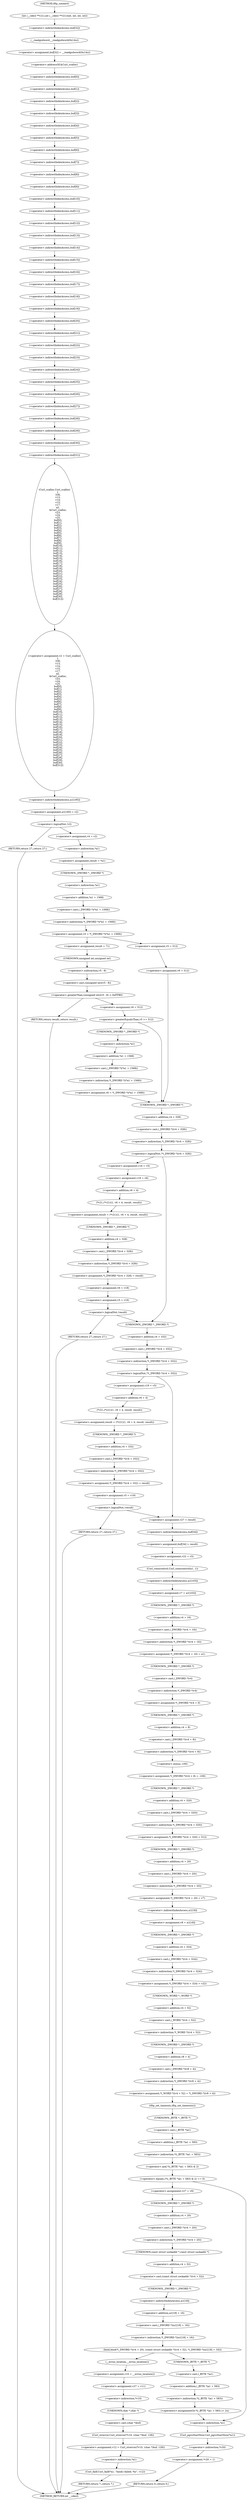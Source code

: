 digraph tftp_connect {  
"1000151" [label = "(int (__cdecl **v21),int (__cdecl **v21)(int, int, int, int))" ]
"1000162" [label = "(<operator>.assignment,buf[32] = __readgsdword(0x14u))" ]
"1000163" [label = "(<operator>.indirectIndexAccess,buf[32])" ]
"1000166" [label = "(__readgsdword,__readgsdword(0x14u))" ]
"1000168" [label = "(<operator>.assignment,v2 = Curl_ccalloc(\n         1,\n         336,\n         v13,\n         v14,\n         v15,\n         v17,\n         a2,\n         &Curl_ccalloc,\n         v23,\n         v24,\n         v25,\n         buf[0],\n         buf[1],\n         buf[2],\n         buf[3],\n         buf[4],\n         buf[5],\n         buf[6],\n         buf[7],\n         buf[8],\n         buf[9],\n         buf[10],\n         buf[11],\n         buf[12],\n         buf[13],\n         buf[14],\n         buf[15],\n         buf[16],\n         buf[17],\n         buf[18],\n         buf[19],\n         buf[20],\n         buf[21],\n         buf[22],\n         buf[23],\n         buf[24],\n         buf[25],\n         buf[26],\n         buf[27],\n         buf[28],\n         buf[29],\n         buf[30],\n         buf[31]))" ]
"1000170" [label = "(Curl_ccalloc,Curl_ccalloc(\n         1,\n         336,\n         v13,\n         v14,\n         v15,\n         v17,\n         a2,\n         &Curl_ccalloc,\n         v23,\n         v24,\n         v25,\n         buf[0],\n         buf[1],\n         buf[2],\n         buf[3],\n         buf[4],\n         buf[5],\n         buf[6],\n         buf[7],\n         buf[8],\n         buf[9],\n         buf[10],\n         buf[11],\n         buf[12],\n         buf[13],\n         buf[14],\n         buf[15],\n         buf[16],\n         buf[17],\n         buf[18],\n         buf[19],\n         buf[20],\n         buf[21],\n         buf[22],\n         buf[23],\n         buf[24],\n         buf[25],\n         buf[26],\n         buf[27],\n         buf[28],\n         buf[29],\n         buf[30],\n         buf[31]))" ]
"1000178" [label = "(<operator>.addressOf,&Curl_ccalloc)" ]
"1000183" [label = "(<operator>.indirectIndexAccess,buf[0])" ]
"1000186" [label = "(<operator>.indirectIndexAccess,buf[1])" ]
"1000189" [label = "(<operator>.indirectIndexAccess,buf[2])" ]
"1000192" [label = "(<operator>.indirectIndexAccess,buf[3])" ]
"1000195" [label = "(<operator>.indirectIndexAccess,buf[4])" ]
"1000198" [label = "(<operator>.indirectIndexAccess,buf[5])" ]
"1000201" [label = "(<operator>.indirectIndexAccess,buf[6])" ]
"1000204" [label = "(<operator>.indirectIndexAccess,buf[7])" ]
"1000207" [label = "(<operator>.indirectIndexAccess,buf[8])" ]
"1000210" [label = "(<operator>.indirectIndexAccess,buf[9])" ]
"1000213" [label = "(<operator>.indirectIndexAccess,buf[10])" ]
"1000216" [label = "(<operator>.indirectIndexAccess,buf[11])" ]
"1000219" [label = "(<operator>.indirectIndexAccess,buf[12])" ]
"1000222" [label = "(<operator>.indirectIndexAccess,buf[13])" ]
"1000225" [label = "(<operator>.indirectIndexAccess,buf[14])" ]
"1000228" [label = "(<operator>.indirectIndexAccess,buf[15])" ]
"1000231" [label = "(<operator>.indirectIndexAccess,buf[16])" ]
"1000234" [label = "(<operator>.indirectIndexAccess,buf[17])" ]
"1000237" [label = "(<operator>.indirectIndexAccess,buf[18])" ]
"1000240" [label = "(<operator>.indirectIndexAccess,buf[19])" ]
"1000243" [label = "(<operator>.indirectIndexAccess,buf[20])" ]
"1000246" [label = "(<operator>.indirectIndexAccess,buf[21])" ]
"1000249" [label = "(<operator>.indirectIndexAccess,buf[22])" ]
"1000252" [label = "(<operator>.indirectIndexAccess,buf[23])" ]
"1000255" [label = "(<operator>.indirectIndexAccess,buf[24])" ]
"1000258" [label = "(<operator>.indirectIndexAccess,buf[25])" ]
"1000261" [label = "(<operator>.indirectIndexAccess,buf[26])" ]
"1000264" [label = "(<operator>.indirectIndexAccess,buf[27])" ]
"1000267" [label = "(<operator>.indirectIndexAccess,buf[28])" ]
"1000270" [label = "(<operator>.indirectIndexAccess,buf[29])" ]
"1000273" [label = "(<operator>.indirectIndexAccess,buf[30])" ]
"1000276" [label = "(<operator>.indirectIndexAccess,buf[31])" ]
"1000279" [label = "(<operator>.assignment,a1[185] = v2)" ]
"1000280" [label = "(<operator>.indirectIndexAccess,a1[185])" ]
"1000285" [label = "(<operator>.logicalNot,!v2)" ]
"1000287" [label = "(RETURN,return 27;,return 27;)" ]
"1000289" [label = "(<operator>.assignment,v4 = v2)" ]
"1000292" [label = "(<operator>.assignment,result = *a1)" ]
"1000294" [label = "(<operator>.indirection,*a1)" ]
"1000296" [label = "(<operator>.assignment,v5 = *(_DWORD *)(*a1 + 1568))" ]
"1000298" [label = "(<operator>.indirection,*(_DWORD *)(*a1 + 1568))" ]
"1000299" [label = "(<operator>.cast,(_DWORD *)(*a1 + 1568))" ]
"1000300" [label = "(UNKNOWN,_DWORD *,_DWORD *)" ]
"1000301" [label = "(<operator>.addition,*a1 + 1568)" ]
"1000302" [label = "(<operator>.indirection,*a1)" ]
"1000308" [label = "(<operator>.assignment,result = 71)" ]
"1000312" [label = "(<operator>.greaterThan,(unsigned int)(v5 - 8) > 0xFFB0)" ]
"1000313" [label = "(<operator>.cast,(unsigned int)(v5 - 8))" ]
"1000314" [label = "(UNKNOWN,unsigned int,unsigned int)" ]
"1000315" [label = "(<operator>.subtraction,v5 - 8)" ]
"1000319" [label = "(RETURN,return result;,return result;)" ]
"1000321" [label = "(<operator>.assignment,v6 = 512)" ]
"1000325" [label = "(<operator>.greaterEqualsThan,v5 >= 512)" ]
"1000328" [label = "(<operator>.assignment,v6 = *(_DWORD *)(*a1 + 1568))" ]
"1000330" [label = "(<operator>.indirection,*(_DWORD *)(*a1 + 1568))" ]
"1000331" [label = "(<operator>.cast,(_DWORD *)(*a1 + 1568))" ]
"1000332" [label = "(UNKNOWN,_DWORD *,_DWORD *)" ]
"1000333" [label = "(<operator>.addition,*a1 + 1568)" ]
"1000334" [label = "(<operator>.indirection,*a1)" ]
"1000339" [label = "(<operator>.assignment,v5 = 512)" ]
"1000342" [label = "(<operator>.assignment,v6 = 512)" ]
"1000346" [label = "(<operator>.logicalNot,!*(_DWORD *)(v4 + 328))" ]
"1000347" [label = "(<operator>.indirection,*(_DWORD *)(v4 + 328))" ]
"1000348" [label = "(<operator>.cast,(_DWORD *)(v4 + 328))" ]
"1000349" [label = "(UNKNOWN,_DWORD *,_DWORD *)" ]
"1000350" [label = "(<operator>.addition,v4 + 328)" ]
"1000354" [label = "(<operator>.assignment,v16 = v5)" ]
"1000357" [label = "(<operator>.assignment,v18 = v6)" ]
"1000360" [label = "(<operator>.assignment,result = (*v21)(1, v6 + 4, result, result))" ]
"1000362" [label = "(*v21,(*v21)(1, v6 + 4, result, result))" ]
"1000364" [label = "(<operator>.addition,v6 + 4)" ]
"1000369" [label = "(<operator>.assignment,*(_DWORD *)(v4 + 328) = result)" ]
"1000370" [label = "(<operator>.indirection,*(_DWORD *)(v4 + 328))" ]
"1000371" [label = "(<operator>.cast,(_DWORD *)(v4 + 328))" ]
"1000372" [label = "(UNKNOWN,_DWORD *,_DWORD *)" ]
"1000373" [label = "(<operator>.addition,v4 + 328)" ]
"1000377" [label = "(<operator>.assignment,v6 = v18)" ]
"1000380" [label = "(<operator>.assignment,v5 = v16)" ]
"1000384" [label = "(<operator>.logicalNot,!result)" ]
"1000386" [label = "(RETURN,return 27;,return 27;)" ]
"1000389" [label = "(<operator>.logicalNot,!*(_DWORD *)(v4 + 332))" ]
"1000390" [label = "(<operator>.indirection,*(_DWORD *)(v4 + 332))" ]
"1000391" [label = "(<operator>.cast,(_DWORD *)(v4 + 332))" ]
"1000392" [label = "(UNKNOWN,_DWORD *,_DWORD *)" ]
"1000393" [label = "(<operator>.addition,v4 + 332)" ]
"1000397" [label = "(<operator>.assignment,v19 = v5)" ]
"1000400" [label = "(<operator>.assignment,result = (*v21)(1, v6 + 4, result, result))" ]
"1000402" [label = "(*v21,(*v21)(1, v6 + 4, result, result))" ]
"1000404" [label = "(<operator>.addition,v6 + 4)" ]
"1000409" [label = "(<operator>.assignment,*(_DWORD *)(v4 + 332) = result)" ]
"1000410" [label = "(<operator>.indirection,*(_DWORD *)(v4 + 332))" ]
"1000411" [label = "(<operator>.cast,(_DWORD *)(v4 + 332))" ]
"1000412" [label = "(UNKNOWN,_DWORD *,_DWORD *)" ]
"1000413" [label = "(<operator>.addition,v4 + 332)" ]
"1000417" [label = "(<operator>.assignment,v5 = v19)" ]
"1000421" [label = "(<operator>.logicalNot,!result)" ]
"1000423" [label = "(RETURN,return 27;,return 27;)" ]
"1000425" [label = "(<operator>.assignment,v27 = result)" ]
"1000428" [label = "(<operator>.assignment,buf[34] = result)" ]
"1000429" [label = "(<operator>.indirectIndexAccess,buf[34])" ]
"1000433" [label = "(<operator>.assignment,v22 = v5)" ]
"1000436" [label = "(Curl_conncontrol,Curl_conncontrol(a1, 1))" ]
"1000439" [label = "(<operator>.assignment,v7 = a1[103])" ]
"1000441" [label = "(<operator>.indirectIndexAccess,a1[103])" ]
"1000444" [label = "(<operator>.assignment,*(_DWORD *)(v4 + 16) = a1)" ]
"1000445" [label = "(<operator>.indirection,*(_DWORD *)(v4 + 16))" ]
"1000446" [label = "(<operator>.cast,(_DWORD *)(v4 + 16))" ]
"1000447" [label = "(UNKNOWN,_DWORD *,_DWORD *)" ]
"1000448" [label = "(<operator>.addition,v4 + 16)" ]
"1000452" [label = "(<operator>.assignment,*(_DWORD *)v4 = 0)" ]
"1000453" [label = "(<operator>.indirection,*(_DWORD *)v4)" ]
"1000454" [label = "(<operator>.cast,(_DWORD *)v4)" ]
"1000455" [label = "(UNKNOWN,_DWORD *,_DWORD *)" ]
"1000458" [label = "(<operator>.assignment,*(_DWORD *)(v4 + 8) = -100)" ]
"1000459" [label = "(<operator>.indirection,*(_DWORD *)(v4 + 8))" ]
"1000460" [label = "(<operator>.cast,(_DWORD *)(v4 + 8))" ]
"1000461" [label = "(UNKNOWN,_DWORD *,_DWORD *)" ]
"1000462" [label = "(<operator>.addition,v4 + 8)" ]
"1000465" [label = "(<operator>.minus,-100)" ]
"1000467" [label = "(<operator>.assignment,*(_DWORD *)(v4 + 320) = 512)" ]
"1000468" [label = "(<operator>.indirection,*(_DWORD *)(v4 + 320))" ]
"1000469" [label = "(<operator>.cast,(_DWORD *)(v4 + 320))" ]
"1000470" [label = "(UNKNOWN,_DWORD *,_DWORD *)" ]
"1000471" [label = "(<operator>.addition,v4 + 320)" ]
"1000475" [label = "(<operator>.assignment,*(_DWORD *)(v4 + 20) = v7)" ]
"1000476" [label = "(<operator>.indirection,*(_DWORD *)(v4 + 20))" ]
"1000477" [label = "(<operator>.cast,(_DWORD *)(v4 + 20))" ]
"1000478" [label = "(UNKNOWN,_DWORD *,_DWORD *)" ]
"1000479" [label = "(<operator>.addition,v4 + 20)" ]
"1000483" [label = "(<operator>.assignment,v8 = a1[18])" ]
"1000485" [label = "(<operator>.indirectIndexAccess,a1[18])" ]
"1000488" [label = "(<operator>.assignment,*(_DWORD *)(v4 + 324) = v22)" ]
"1000489" [label = "(<operator>.indirection,*(_DWORD *)(v4 + 324))" ]
"1000490" [label = "(<operator>.cast,(_DWORD *)(v4 + 324))" ]
"1000491" [label = "(UNKNOWN,_DWORD *,_DWORD *)" ]
"1000492" [label = "(<operator>.addition,v4 + 324)" ]
"1000496" [label = "(<operator>.assignment,*(_WORD *)(v4 + 52) = *(_DWORD *)(v8 + 4))" ]
"1000497" [label = "(<operator>.indirection,*(_WORD *)(v4 + 52))" ]
"1000498" [label = "(<operator>.cast,(_WORD *)(v4 + 52))" ]
"1000499" [label = "(UNKNOWN,_WORD *,_WORD *)" ]
"1000500" [label = "(<operator>.addition,v4 + 52)" ]
"1000503" [label = "(<operator>.indirection,*(_DWORD *)(v8 + 4))" ]
"1000504" [label = "(<operator>.cast,(_DWORD *)(v8 + 4))" ]
"1000505" [label = "(UNKNOWN,_DWORD *,_DWORD *)" ]
"1000506" [label = "(<operator>.addition,v8 + 4)" ]
"1000509" [label = "(tftp_set_timeouts,tftp_set_timeouts())" ]
"1000511" [label = "(<operator>.equals,(*((_BYTE *)a1 + 583) & 2) == 0)" ]
"1000512" [label = "(<operator>.and,*((_BYTE *)a1 + 583) & 2)" ]
"1000513" [label = "(<operator>.indirection,*((_BYTE *)a1 + 583))" ]
"1000514" [label = "(<operator>.addition,(_BYTE *)a1 + 583)" ]
"1000515" [label = "(<operator>.cast,(_BYTE *)a1)" ]
"1000516" [label = "(UNKNOWN,_BYTE *,_BYTE *)" ]
"1000522" [label = "(<operator>.assignment,v27 = v9)" ]
"1000526" [label = "(bind,bind(*(_DWORD *)(v4 + 20), (const struct sockaddr *)(v4 + 52), *(_DWORD *)(a1[18] + 16)))" ]
"1000527" [label = "(<operator>.indirection,*(_DWORD *)(v4 + 20))" ]
"1000528" [label = "(<operator>.cast,(_DWORD *)(v4 + 20))" ]
"1000529" [label = "(UNKNOWN,_DWORD *,_DWORD *)" ]
"1000530" [label = "(<operator>.addition,v4 + 20)" ]
"1000533" [label = "(<operator>.cast,(const struct sockaddr *)(v4 + 52))" ]
"1000534" [label = "(UNKNOWN,const struct sockaddr *,const struct sockaddr *)" ]
"1000535" [label = "(<operator>.addition,v4 + 52)" ]
"1000538" [label = "(<operator>.indirection,*(_DWORD *)(a1[18] + 16))" ]
"1000539" [label = "(<operator>.cast,(_DWORD *)(a1[18] + 16))" ]
"1000540" [label = "(UNKNOWN,_DWORD *,_DWORD *)" ]
"1000541" [label = "(<operator>.addition,a1[18] + 16)" ]
"1000542" [label = "(<operator>.indirectIndexAccess,a1[18])" ]
"1000547" [label = "(<operator>.assignment,v10 = __errno_location())" ]
"1000549" [label = "(__errno_location,__errno_location())" ]
"1000550" [label = "(<operator>.assignment,v27 = v11)" ]
"1000553" [label = "(<operator>.assignment,v12 = Curl_strerror(*v10, (char *)buf, 128))" ]
"1000555" [label = "(Curl_strerror,Curl_strerror(*v10, (char *)buf, 128))" ]
"1000556" [label = "(<operator>.indirection,*v10)" ]
"1000558" [label = "(<operator>.cast,(char *)buf)" ]
"1000559" [label = "(UNKNOWN,char *,char *)" ]
"1000562" [label = "(Curl_failf,Curl_failf(*a1, \"bind() failed; %s\", v12))" ]
"1000563" [label = "(<operator>.indirection,*a1)" ]
"1000567" [label = "(RETURN,return 7;,return 7;)" ]
"1000569" [label = "(<operators>.assignmentOr,*((_BYTE *)a1 + 583) |= 2u)" ]
"1000570" [label = "(<operator>.indirection,*((_BYTE *)a1 + 583))" ]
"1000571" [label = "(<operator>.addition,(_BYTE *)a1 + 583)" ]
"1000572" [label = "(<operator>.cast,(_BYTE *)a1)" ]
"1000573" [label = "(UNKNOWN,_BYTE *,_BYTE *)" ]
"1000577" [label = "(Curl_pgrsStartNow,Curl_pgrsStartNow(*a1))" ]
"1000578" [label = "(<operator>.indirection,*a1)" ]
"1000580" [label = "(<operator>.assignment,*v20 = 1)" ]
"1000581" [label = "(<operator>.indirection,*v20)" ]
"1000584" [label = "(RETURN,return 0;,return 0;)" ]
"1000128" [label = "(METHOD,tftp_connect)" ]
"1000586" [label = "(METHOD_RETURN,int __cdecl)" ]
  "1000151" -> "1000163" 
  "1000162" -> "1000178" 
  "1000163" -> "1000166" 
  "1000166" -> "1000162" 
  "1000168" -> "1000280" 
  "1000170" -> "1000168" 
  "1000178" -> "1000183" 
  "1000183" -> "1000186" 
  "1000186" -> "1000189" 
  "1000189" -> "1000192" 
  "1000192" -> "1000195" 
  "1000195" -> "1000198" 
  "1000198" -> "1000201" 
  "1000201" -> "1000204" 
  "1000204" -> "1000207" 
  "1000207" -> "1000210" 
  "1000210" -> "1000213" 
  "1000213" -> "1000216" 
  "1000216" -> "1000219" 
  "1000219" -> "1000222" 
  "1000222" -> "1000225" 
  "1000225" -> "1000228" 
  "1000228" -> "1000231" 
  "1000231" -> "1000234" 
  "1000234" -> "1000237" 
  "1000237" -> "1000240" 
  "1000240" -> "1000243" 
  "1000243" -> "1000246" 
  "1000246" -> "1000249" 
  "1000249" -> "1000252" 
  "1000252" -> "1000255" 
  "1000255" -> "1000258" 
  "1000258" -> "1000261" 
  "1000261" -> "1000264" 
  "1000264" -> "1000267" 
  "1000267" -> "1000270" 
  "1000270" -> "1000273" 
  "1000273" -> "1000276" 
  "1000276" -> "1000170" 
  "1000279" -> "1000285" 
  "1000280" -> "1000279" 
  "1000285" -> "1000287" 
  "1000285" -> "1000289" 
  "1000287" -> "1000586" 
  "1000289" -> "1000294" 
  "1000292" -> "1000300" 
  "1000294" -> "1000292" 
  "1000296" -> "1000308" 
  "1000296" -> "1000339" 
  "1000298" -> "1000296" 
  "1000299" -> "1000298" 
  "1000300" -> "1000302" 
  "1000301" -> "1000299" 
  "1000302" -> "1000301" 
  "1000308" -> "1000314" 
  "1000312" -> "1000319" 
  "1000312" -> "1000321" 
  "1000313" -> "1000312" 
  "1000314" -> "1000315" 
  "1000315" -> "1000313" 
  "1000319" -> "1000586" 
  "1000321" -> "1000325" 
  "1000325" -> "1000349" 
  "1000325" -> "1000332" 
  "1000328" -> "1000349" 
  "1000330" -> "1000328" 
  "1000331" -> "1000330" 
  "1000332" -> "1000334" 
  "1000333" -> "1000331" 
  "1000334" -> "1000333" 
  "1000339" -> "1000342" 
  "1000342" -> "1000349" 
  "1000346" -> "1000392" 
  "1000346" -> "1000354" 
  "1000347" -> "1000346" 
  "1000348" -> "1000347" 
  "1000349" -> "1000350" 
  "1000350" -> "1000348" 
  "1000354" -> "1000357" 
  "1000357" -> "1000364" 
  "1000360" -> "1000372" 
  "1000362" -> "1000360" 
  "1000364" -> "1000362" 
  "1000369" -> "1000377" 
  "1000370" -> "1000369" 
  "1000371" -> "1000370" 
  "1000372" -> "1000373" 
  "1000373" -> "1000371" 
  "1000377" -> "1000380" 
  "1000380" -> "1000384" 
  "1000384" -> "1000392" 
  "1000384" -> "1000386" 
  "1000386" -> "1000586" 
  "1000389" -> "1000397" 
  "1000389" -> "1000425" 
  "1000390" -> "1000389" 
  "1000391" -> "1000390" 
  "1000392" -> "1000393" 
  "1000393" -> "1000391" 
  "1000397" -> "1000404" 
  "1000400" -> "1000412" 
  "1000402" -> "1000400" 
  "1000404" -> "1000402" 
  "1000409" -> "1000417" 
  "1000410" -> "1000409" 
  "1000411" -> "1000410" 
  "1000412" -> "1000413" 
  "1000413" -> "1000411" 
  "1000417" -> "1000421" 
  "1000421" -> "1000423" 
  "1000421" -> "1000425" 
  "1000423" -> "1000586" 
  "1000425" -> "1000429" 
  "1000428" -> "1000433" 
  "1000429" -> "1000428" 
  "1000433" -> "1000436" 
  "1000436" -> "1000441" 
  "1000439" -> "1000447" 
  "1000441" -> "1000439" 
  "1000444" -> "1000455" 
  "1000445" -> "1000444" 
  "1000446" -> "1000445" 
  "1000447" -> "1000448" 
  "1000448" -> "1000446" 
  "1000452" -> "1000461" 
  "1000453" -> "1000452" 
  "1000454" -> "1000453" 
  "1000455" -> "1000454" 
  "1000458" -> "1000470" 
  "1000459" -> "1000465" 
  "1000460" -> "1000459" 
  "1000461" -> "1000462" 
  "1000462" -> "1000460" 
  "1000465" -> "1000458" 
  "1000467" -> "1000478" 
  "1000468" -> "1000467" 
  "1000469" -> "1000468" 
  "1000470" -> "1000471" 
  "1000471" -> "1000469" 
  "1000475" -> "1000485" 
  "1000476" -> "1000475" 
  "1000477" -> "1000476" 
  "1000478" -> "1000479" 
  "1000479" -> "1000477" 
  "1000483" -> "1000491" 
  "1000485" -> "1000483" 
  "1000488" -> "1000499" 
  "1000489" -> "1000488" 
  "1000490" -> "1000489" 
  "1000491" -> "1000492" 
  "1000492" -> "1000490" 
  "1000496" -> "1000509" 
  "1000497" -> "1000505" 
  "1000498" -> "1000497" 
  "1000499" -> "1000500" 
  "1000500" -> "1000498" 
  "1000503" -> "1000496" 
  "1000504" -> "1000503" 
  "1000505" -> "1000506" 
  "1000506" -> "1000504" 
  "1000509" -> "1000516" 
  "1000511" -> "1000522" 
  "1000511" -> "1000578" 
  "1000512" -> "1000511" 
  "1000513" -> "1000512" 
  "1000514" -> "1000513" 
  "1000515" -> "1000514" 
  "1000516" -> "1000515" 
  "1000522" -> "1000529" 
  "1000526" -> "1000573" 
  "1000526" -> "1000549" 
  "1000527" -> "1000534" 
  "1000528" -> "1000527" 
  "1000529" -> "1000530" 
  "1000530" -> "1000528" 
  "1000533" -> "1000540" 
  "1000534" -> "1000535" 
  "1000535" -> "1000533" 
  "1000538" -> "1000526" 
  "1000539" -> "1000538" 
  "1000540" -> "1000542" 
  "1000541" -> "1000539" 
  "1000542" -> "1000541" 
  "1000547" -> "1000550" 
  "1000549" -> "1000547" 
  "1000550" -> "1000556" 
  "1000553" -> "1000563" 
  "1000555" -> "1000553" 
  "1000556" -> "1000559" 
  "1000558" -> "1000555" 
  "1000559" -> "1000558" 
  "1000562" -> "1000567" 
  "1000563" -> "1000562" 
  "1000567" -> "1000586" 
  "1000569" -> "1000578" 
  "1000570" -> "1000569" 
  "1000571" -> "1000570" 
  "1000572" -> "1000571" 
  "1000573" -> "1000572" 
  "1000577" -> "1000581" 
  "1000578" -> "1000577" 
  "1000580" -> "1000584" 
  "1000581" -> "1000580" 
  "1000584" -> "1000586" 
  "1000128" -> "1000151" 
}
